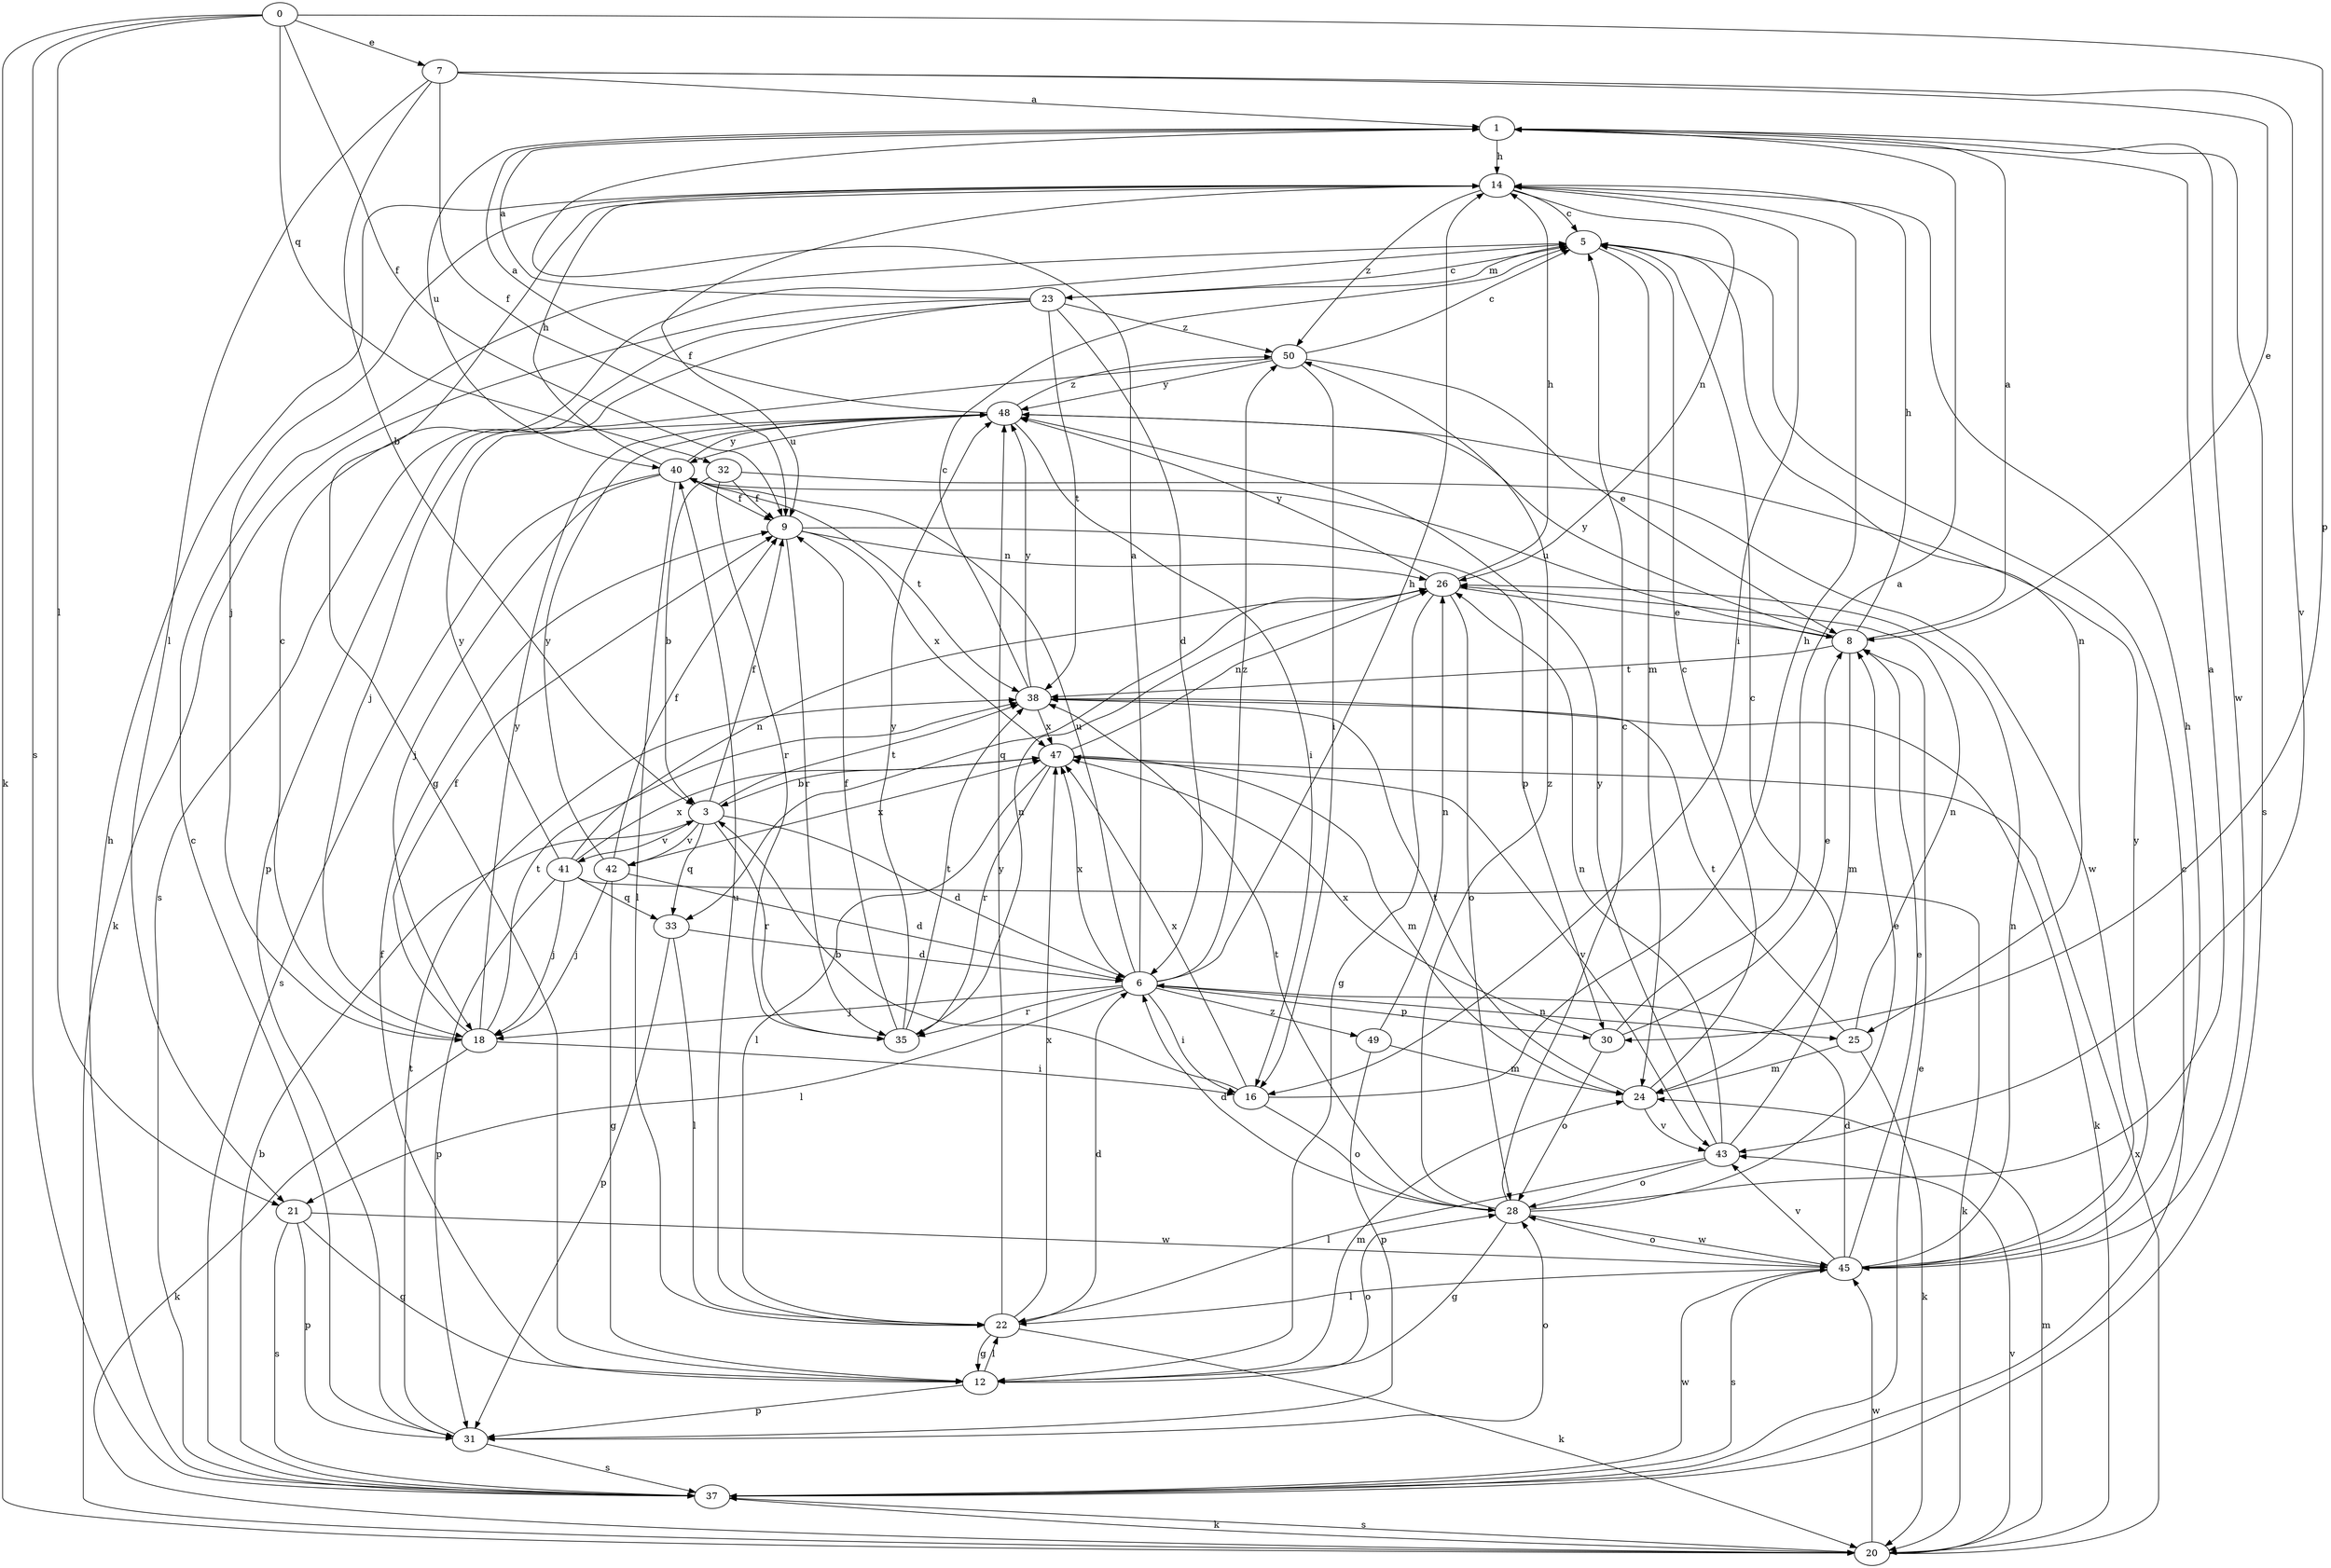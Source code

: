 strict digraph  {
0;
1;
3;
5;
6;
7;
8;
9;
12;
14;
16;
18;
20;
21;
22;
23;
24;
25;
26;
28;
30;
31;
32;
33;
35;
37;
38;
40;
41;
42;
43;
45;
47;
48;
49;
50;
0 -> 7  [label=e];
0 -> 9  [label=f];
0 -> 20  [label=k];
0 -> 21  [label=l];
0 -> 30  [label=p];
0 -> 32  [label=q];
0 -> 37  [label=s];
1 -> 14  [label=h];
1 -> 37  [label=s];
1 -> 40  [label=u];
1 -> 45  [label=w];
3 -> 6  [label=d];
3 -> 9  [label=f];
3 -> 33  [label=q];
3 -> 35  [label=r];
3 -> 38  [label=t];
3 -> 41  [label=v];
3 -> 42  [label=v];
5 -> 23  [label=m];
5 -> 24  [label=m];
5 -> 25  [label=n];
6 -> 1  [label=a];
6 -> 14  [label=h];
6 -> 16  [label=i];
6 -> 18  [label=j];
6 -> 21  [label=l];
6 -> 25  [label=n];
6 -> 30  [label=p];
6 -> 35  [label=r];
6 -> 40  [label=u];
6 -> 47  [label=x];
6 -> 49  [label=z];
6 -> 50  [label=z];
7 -> 1  [label=a];
7 -> 3  [label=b];
7 -> 8  [label=e];
7 -> 9  [label=f];
7 -> 21  [label=l];
7 -> 43  [label=v];
8 -> 1  [label=a];
8 -> 14  [label=h];
8 -> 24  [label=m];
8 -> 38  [label=t];
8 -> 40  [label=u];
8 -> 48  [label=y];
9 -> 26  [label=n];
9 -> 30  [label=p];
9 -> 35  [label=r];
9 -> 47  [label=x];
12 -> 9  [label=f];
12 -> 22  [label=l];
12 -> 24  [label=m];
12 -> 28  [label=o];
12 -> 31  [label=p];
14 -> 5  [label=c];
14 -> 9  [label=f];
14 -> 12  [label=g];
14 -> 16  [label=i];
14 -> 18  [label=j];
14 -> 26  [label=n];
14 -> 50  [label=z];
16 -> 3  [label=b];
16 -> 14  [label=h];
16 -> 28  [label=o];
16 -> 47  [label=x];
18 -> 5  [label=c];
18 -> 9  [label=f];
18 -> 16  [label=i];
18 -> 20  [label=k];
18 -> 38  [label=t];
18 -> 48  [label=y];
20 -> 24  [label=m];
20 -> 37  [label=s];
20 -> 43  [label=v];
20 -> 45  [label=w];
20 -> 47  [label=x];
21 -> 12  [label=g];
21 -> 31  [label=p];
21 -> 37  [label=s];
21 -> 45  [label=w];
22 -> 6  [label=d];
22 -> 12  [label=g];
22 -> 20  [label=k];
22 -> 40  [label=u];
22 -> 47  [label=x];
22 -> 48  [label=y];
23 -> 1  [label=a];
23 -> 5  [label=c];
23 -> 6  [label=d];
23 -> 20  [label=k];
23 -> 31  [label=p];
23 -> 37  [label=s];
23 -> 38  [label=t];
23 -> 50  [label=z];
24 -> 5  [label=c];
24 -> 38  [label=t];
24 -> 43  [label=v];
25 -> 20  [label=k];
25 -> 24  [label=m];
25 -> 26  [label=n];
25 -> 38  [label=t];
26 -> 8  [label=e];
26 -> 12  [label=g];
26 -> 14  [label=h];
26 -> 28  [label=o];
26 -> 33  [label=q];
26 -> 48  [label=y];
28 -> 1  [label=a];
28 -> 5  [label=c];
28 -> 6  [label=d];
28 -> 8  [label=e];
28 -> 12  [label=g];
28 -> 38  [label=t];
28 -> 45  [label=w];
28 -> 50  [label=z];
30 -> 1  [label=a];
30 -> 8  [label=e];
30 -> 28  [label=o];
30 -> 47  [label=x];
31 -> 5  [label=c];
31 -> 28  [label=o];
31 -> 37  [label=s];
31 -> 38  [label=t];
32 -> 3  [label=b];
32 -> 9  [label=f];
32 -> 35  [label=r];
32 -> 45  [label=w];
33 -> 6  [label=d];
33 -> 22  [label=l];
33 -> 31  [label=p];
35 -> 9  [label=f];
35 -> 26  [label=n];
35 -> 38  [label=t];
35 -> 48  [label=y];
37 -> 3  [label=b];
37 -> 5  [label=c];
37 -> 8  [label=e];
37 -> 14  [label=h];
37 -> 20  [label=k];
37 -> 45  [label=w];
38 -> 5  [label=c];
38 -> 20  [label=k];
38 -> 47  [label=x];
38 -> 48  [label=y];
40 -> 9  [label=f];
40 -> 14  [label=h];
40 -> 18  [label=j];
40 -> 22  [label=l];
40 -> 37  [label=s];
40 -> 38  [label=t];
40 -> 48  [label=y];
41 -> 18  [label=j];
41 -> 20  [label=k];
41 -> 26  [label=n];
41 -> 31  [label=p];
41 -> 33  [label=q];
41 -> 47  [label=x];
41 -> 48  [label=y];
42 -> 6  [label=d];
42 -> 9  [label=f];
42 -> 12  [label=g];
42 -> 18  [label=j];
42 -> 47  [label=x];
42 -> 48  [label=y];
43 -> 5  [label=c];
43 -> 22  [label=l];
43 -> 26  [label=n];
43 -> 28  [label=o];
43 -> 48  [label=y];
45 -> 6  [label=d];
45 -> 8  [label=e];
45 -> 14  [label=h];
45 -> 22  [label=l];
45 -> 26  [label=n];
45 -> 28  [label=o];
45 -> 37  [label=s];
45 -> 43  [label=v];
45 -> 48  [label=y];
47 -> 3  [label=b];
47 -> 22  [label=l];
47 -> 24  [label=m];
47 -> 26  [label=n];
47 -> 35  [label=r];
47 -> 43  [label=v];
48 -> 1  [label=a];
48 -> 16  [label=i];
48 -> 40  [label=u];
48 -> 50  [label=z];
49 -> 24  [label=m];
49 -> 26  [label=n];
49 -> 31  [label=p];
50 -> 5  [label=c];
50 -> 8  [label=e];
50 -> 16  [label=i];
50 -> 18  [label=j];
50 -> 48  [label=y];
}
